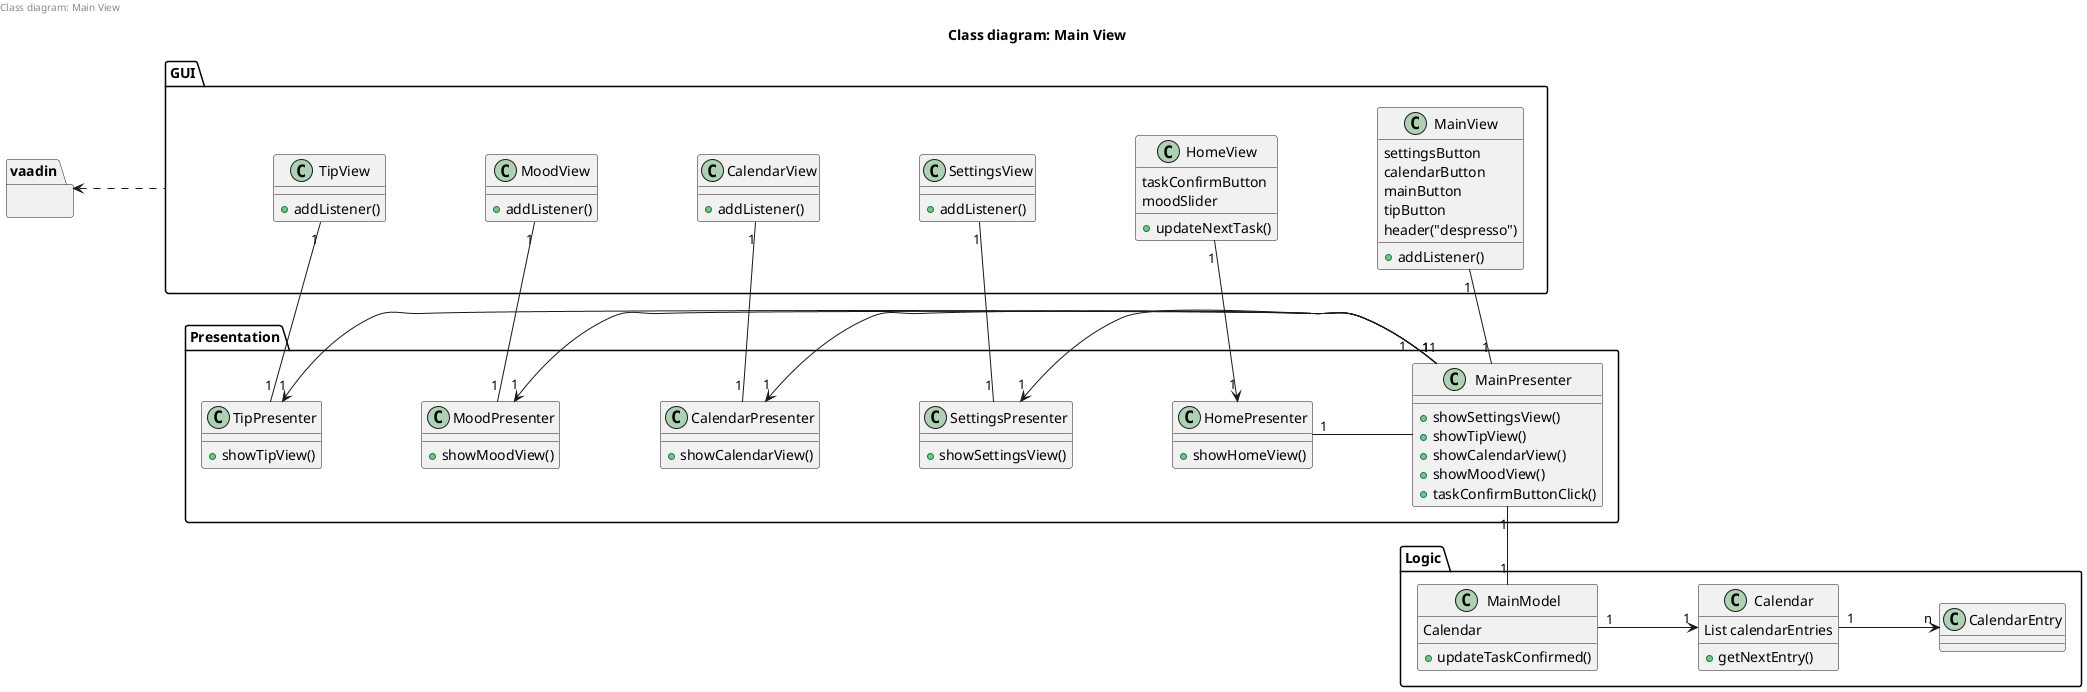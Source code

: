 @startuml

skinparam nodesep 100
/'skinparam ranksep 200'/

left header
Class diagram: Main View
endheader

title Class diagram: Main View

/' Define the dependencies
Entry <|-- ToDo
'/


/' Define the class details'/

package vaadin {
}

package GUI {
    class MainView {
    settingsButton
    calendarButton
    mainButton
    tipButton
    header("despresso")
    __
    + addListener()
    }

    class HomeView {
    taskConfirmButton
    moodSlider
    + updateNextTask()
    }

    class SettingsView {
    + addListener()
    }
    class CalendarView {
    + addListener()
    }
    class MoodView {
    + addListener()
    }
    class TipView {
    + addListener()
    }
}

package Presentation {
    class MainPresenter{
    + showSettingsView()
    + showTipView()
    + showCalendarView()
    + showMoodView()
    + taskConfirmButtonClick()
    }

    class HomePresenter {
    + showHomeView()
    }

    class SettingsPresenter {
    + showSettingsView()
    }
    class CalendarPresenter {
    + showCalendarView()
    }
    class TipPresenter {
    + showTipView()
    }
    class MoodPresenter {
    + showMoodView()
    }
}

package Logic {
    class MainModel {
    Calendar
    + updateTaskConfirmed()
    }

    class Calendar {
    List calendarEntries
    + getNextEntry()
    }

    class CalendarEntry {
    }
}

/' Define entity relations (?)'/

vaadin <. GUI

MainPresenter "1" -- "1" MainView
MainPresenter "1" -> "1" SettingsPresenter
MainPresenter "1" -> "1" CalendarPresenter
MainPresenter "1" -> "1" TipPresenter
MainPresenter "1" -> "1" MoodPresenter
SettingsView "1" -- "1" SettingsPresenter
HomeView "1" --> "1" HomePresenter
Calendar "1" -> "n" CalendarEntry
TipView "1" -- "1" TipPresenter
CalendarView "1" -- "1" CalendarPresenter
MoodView "1" -- "1" MoodPresenter
HomePresenter "1" - MainPresenter

MainPresenter "1" -- "1" MainModel

MainModel "1" -> "1" Calendar

@enduml